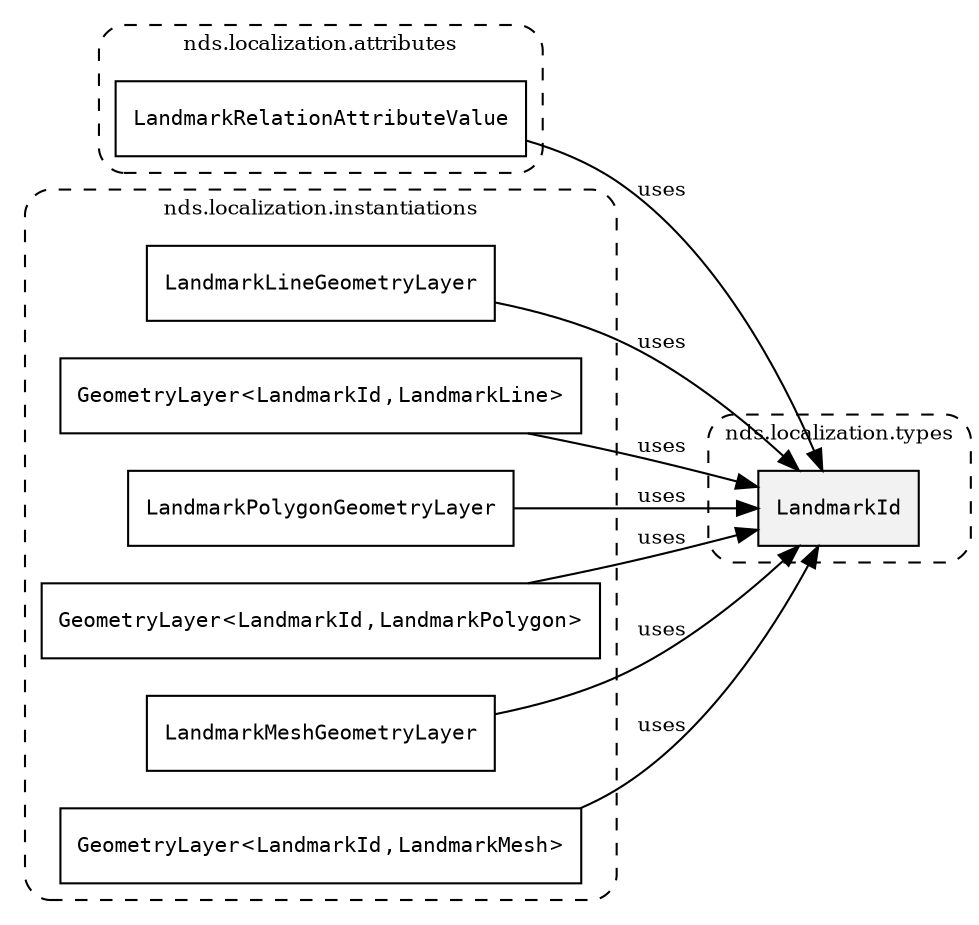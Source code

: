 /**
 * This dot file creates symbol collaboration diagram for LandmarkId.
 */
digraph ZSERIO
{
    node [shape=box, fontsize=10];
    rankdir="LR";
    fontsize=10;
    tooltip="LandmarkId collaboration diagram";

    subgraph "cluster_nds.localization.types"
    {
        style="dashed, rounded";
        label="nds.localization.types";
        tooltip="Package nds.localization.types";
        href="../../../content/packages/nds.localization.types.html#Package-nds-localization-types";
        target="_parent";

        "LandmarkId" [style="filled", fillcolor="#0000000D", target="_parent", label=<<font face="monospace"><table align="center" border="0" cellspacing="0" cellpadding="0"><tr><td href="../../../content/packages/nds.localization.types.html#Subtype-LandmarkId" title="Subtype defined in nds.localization.types">LandmarkId</td></tr></table></font>>];
    }

    subgraph "cluster_nds.localization.attributes"
    {
        style="dashed, rounded";
        label="nds.localization.attributes";
        tooltip="Package nds.localization.attributes";
        href="../../../content/packages/nds.localization.attributes.html#Package-nds-localization-attributes";
        target="_parent";

        "LandmarkRelationAttributeValue" [target="_parent", label=<<font face="monospace"><table align="center" border="0" cellspacing="0" cellpadding="0"><tr><td href="../../../content/packages/nds.localization.attributes.html#Choice-LandmarkRelationAttributeValue" title="Choice defined in nds.localization.attributes">LandmarkRelationAttributeValue</td></tr></table></font>>];
    }

    subgraph "cluster_nds.localization.instantiations"
    {
        style="dashed, rounded";
        label="nds.localization.instantiations";
        tooltip="Package nds.localization.instantiations";
        href="../../../content/packages/nds.localization.instantiations.html#Package-nds-localization-instantiations";
        target="_parent";

        "LandmarkLineGeometryLayer" [target="_parent", label=<<font face="monospace"><table align="center" border="0" cellspacing="0" cellpadding="0"><tr><td href="../../../content/packages/nds.localization.instantiations.html#InstantiateType-LandmarkLineGeometryLayer" title="InstantiateType defined in nds.localization.instantiations">LandmarkLineGeometryLayer</td></tr></table></font>>];
        "GeometryLayer&lt;LandmarkId,LandmarkLine&gt;" [target="_parent", label=<<font face="monospace"><table align="center" border="0" cellspacing="0" cellpadding="0"><tr><td href="../../../content/packages/nds.core.geometry.html#Structure-GeometryLayer" title="Structure defined in nds.core.geometry">GeometryLayer</td><td>&lt;</td><td><table align="center" border="0" cellspacing="0" cellpadding="0"><tr><td href="../../../content/packages/nds.localization.types.html#Subtype-LandmarkId" title="Subtype defined in nds.localization.types">LandmarkId</td></tr></table></td><td>,</td><td><table align="center" border="0" cellspacing="0" cellpadding="0"><tr><td href="../../../content/packages/nds.localization.types.html#Structure-LandmarkLine" title="Structure defined in nds.localization.types">LandmarkLine</td></tr></table></td><td>&gt;</td></tr></table></font>>];
        "LandmarkPolygonGeometryLayer" [target="_parent", label=<<font face="monospace"><table align="center" border="0" cellspacing="0" cellpadding="0"><tr><td href="../../../content/packages/nds.localization.instantiations.html#InstantiateType-LandmarkPolygonGeometryLayer" title="InstantiateType defined in nds.localization.instantiations">LandmarkPolygonGeometryLayer</td></tr></table></font>>];
        "GeometryLayer&lt;LandmarkId,LandmarkPolygon&gt;" [target="_parent", label=<<font face="monospace"><table align="center" border="0" cellspacing="0" cellpadding="0"><tr><td href="../../../content/packages/nds.core.geometry.html#Structure-GeometryLayer" title="Structure defined in nds.core.geometry">GeometryLayer</td><td>&lt;</td><td><table align="center" border="0" cellspacing="0" cellpadding="0"><tr><td href="../../../content/packages/nds.localization.types.html#Subtype-LandmarkId" title="Subtype defined in nds.localization.types">LandmarkId</td></tr></table></td><td>,</td><td><table align="center" border="0" cellspacing="0" cellpadding="0"><tr><td href="../../../content/packages/nds.localization.types.html#Structure-LandmarkPolygon" title="Structure defined in nds.localization.types">LandmarkPolygon</td></tr></table></td><td>&gt;</td></tr></table></font>>];
        "LandmarkMeshGeometryLayer" [target="_parent", label=<<font face="monospace"><table align="center" border="0" cellspacing="0" cellpadding="0"><tr><td href="../../../content/packages/nds.localization.instantiations.html#InstantiateType-LandmarkMeshGeometryLayer" title="InstantiateType defined in nds.localization.instantiations">LandmarkMeshGeometryLayer</td></tr></table></font>>];
        "GeometryLayer&lt;LandmarkId,LandmarkMesh&gt;" [target="_parent", label=<<font face="monospace"><table align="center" border="0" cellspacing="0" cellpadding="0"><tr><td href="../../../content/packages/nds.core.geometry.html#Structure-GeometryLayer" title="Structure defined in nds.core.geometry">GeometryLayer</td><td>&lt;</td><td><table align="center" border="0" cellspacing="0" cellpadding="0"><tr><td href="../../../content/packages/nds.localization.types.html#Subtype-LandmarkId" title="Subtype defined in nds.localization.types">LandmarkId</td></tr></table></td><td>,</td><td><table align="center" border="0" cellspacing="0" cellpadding="0"><tr><td href="../../../content/packages/nds.localization.types.html#Structure-LandmarkMesh" title="Structure defined in nds.localization.types">LandmarkMesh</td></tr></table></td><td>&gt;</td></tr></table></font>>];
    }

    "LandmarkRelationAttributeValue" -> "LandmarkId" [label="uses", fontsize=10];
    "LandmarkLineGeometryLayer" -> "LandmarkId" [label="uses", fontsize=10];
    "GeometryLayer&lt;LandmarkId,LandmarkLine&gt;" -> "LandmarkId" [label="uses", fontsize=10];
    "LandmarkPolygonGeometryLayer" -> "LandmarkId" [label="uses", fontsize=10];
    "GeometryLayer&lt;LandmarkId,LandmarkPolygon&gt;" -> "LandmarkId" [label="uses", fontsize=10];
    "LandmarkMeshGeometryLayer" -> "LandmarkId" [label="uses", fontsize=10];
    "GeometryLayer&lt;LandmarkId,LandmarkMesh&gt;" -> "LandmarkId" [label="uses", fontsize=10];
}
